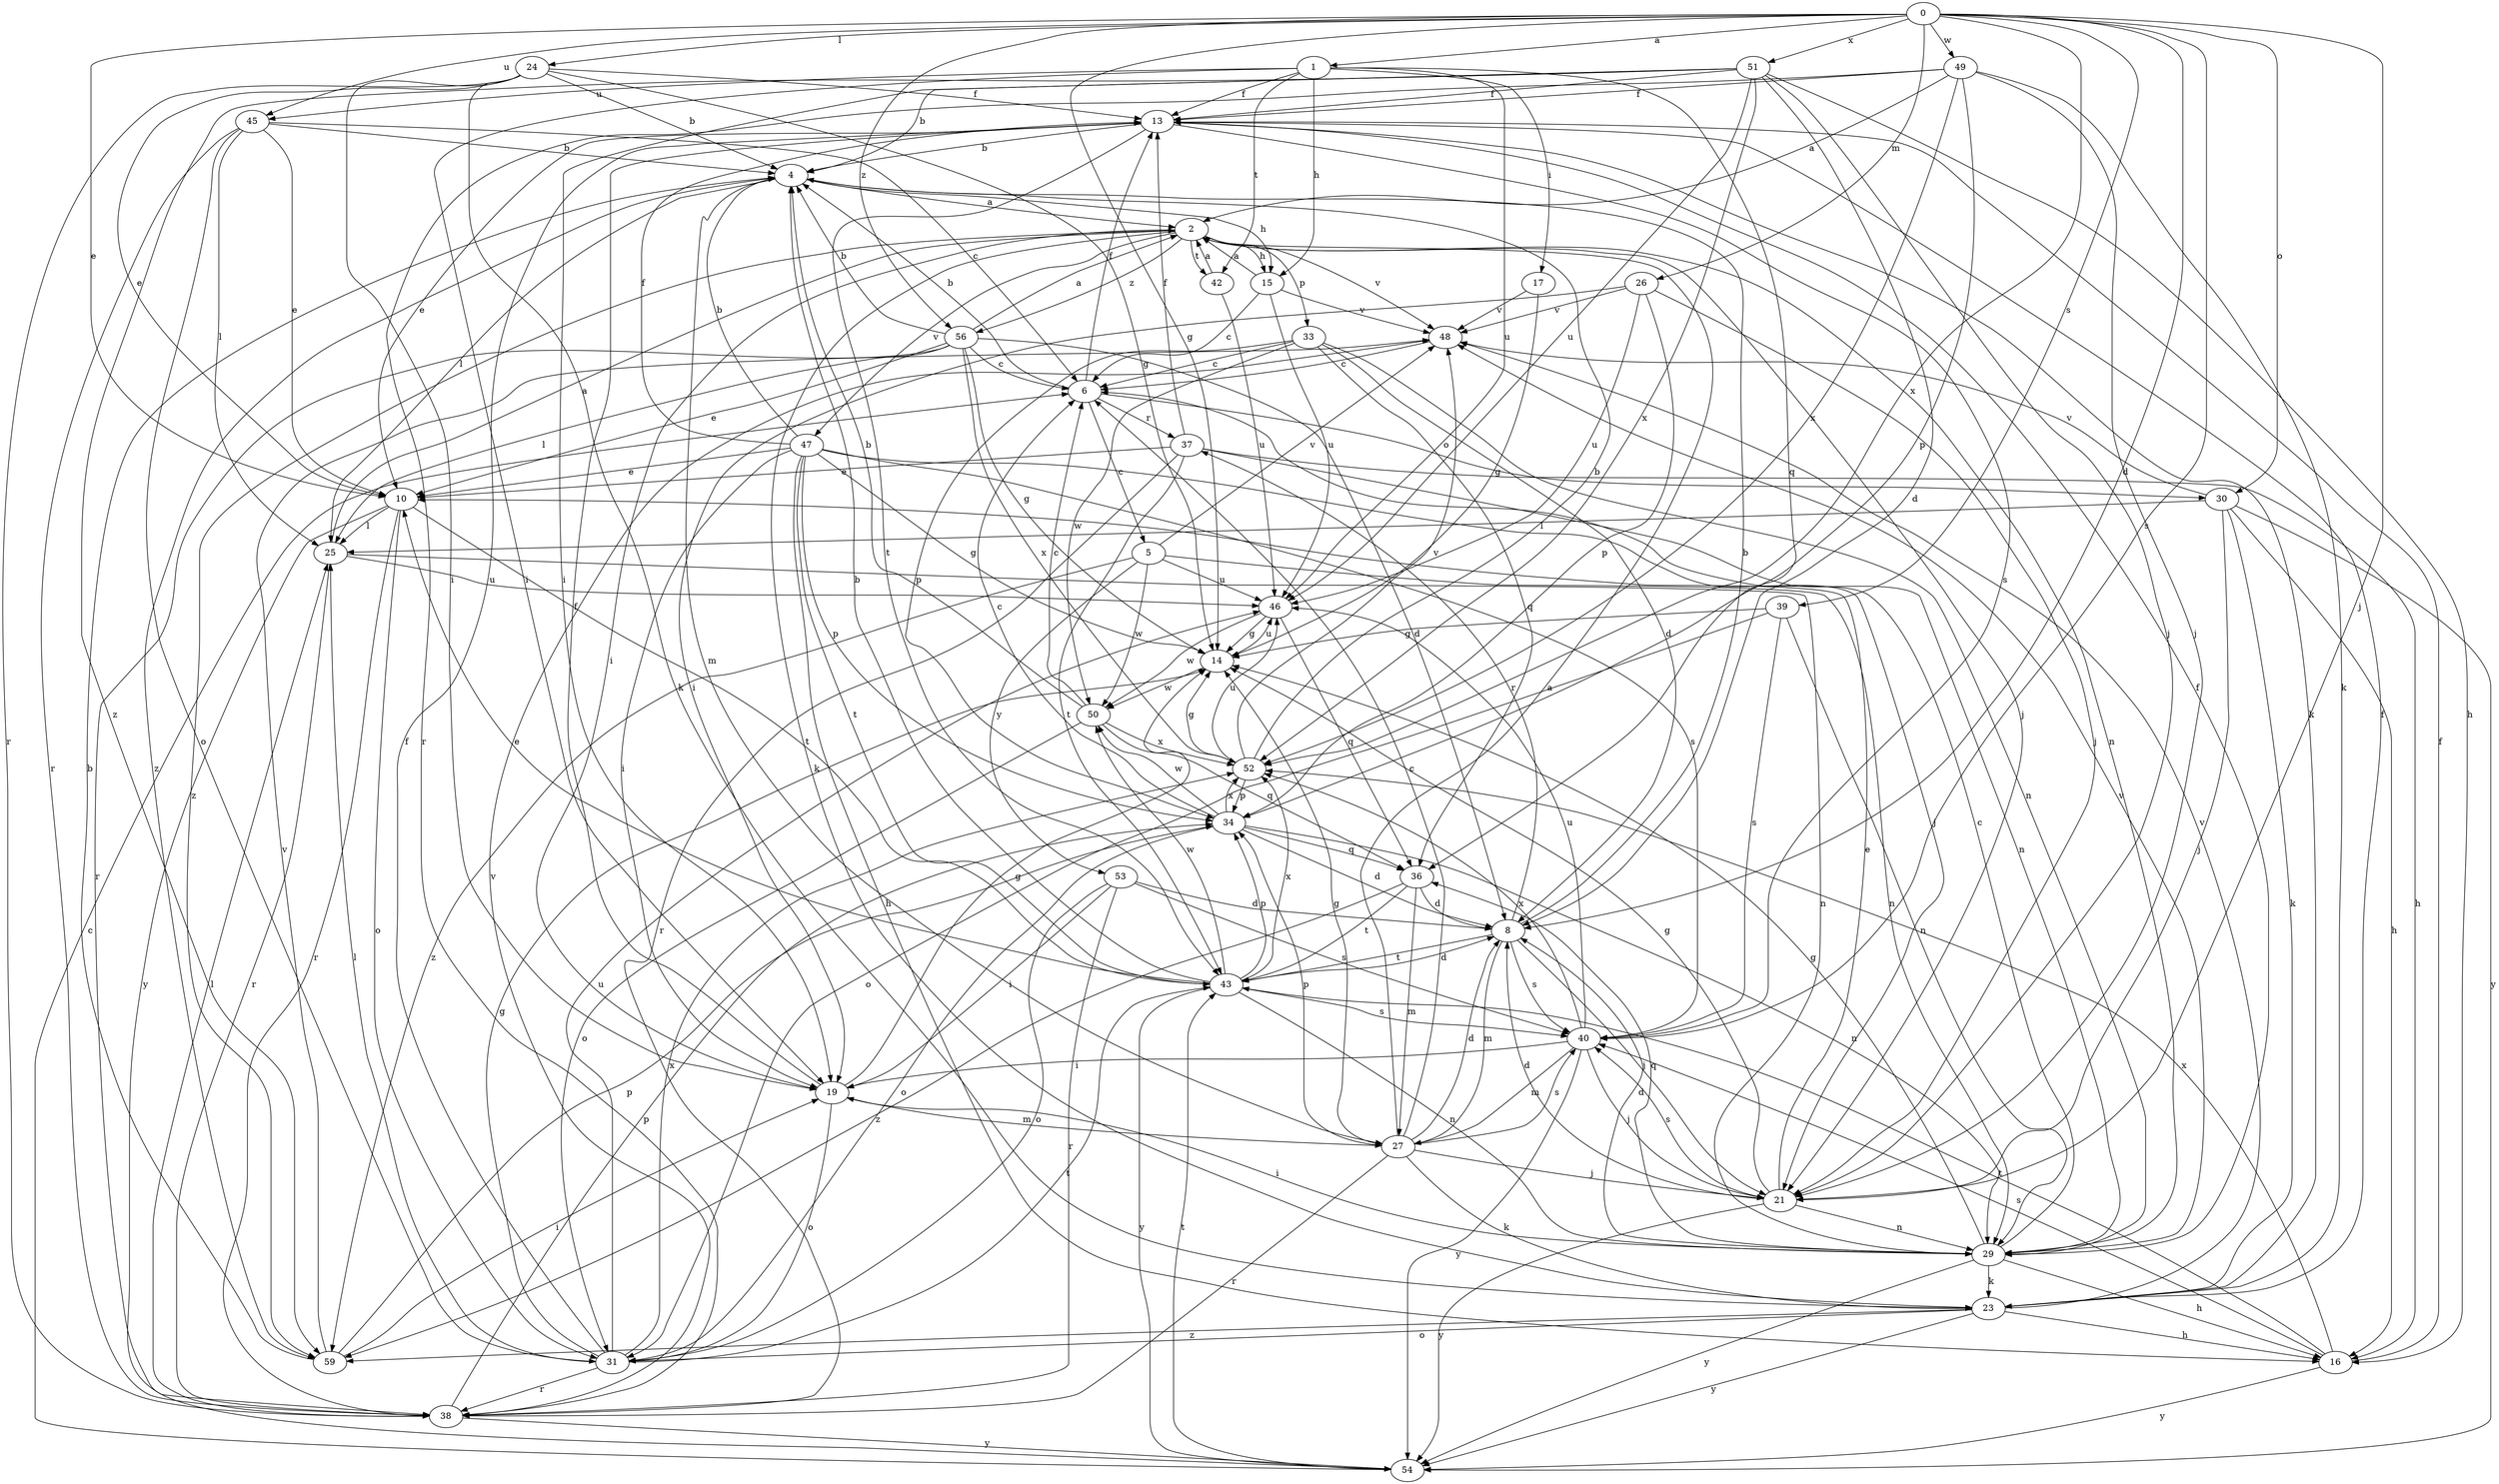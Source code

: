 strict digraph  {
0;
1;
2;
4;
5;
6;
8;
10;
13;
14;
15;
16;
17;
19;
21;
23;
24;
25;
26;
27;
29;
30;
31;
33;
34;
36;
37;
38;
39;
40;
42;
43;
45;
46;
47;
48;
49;
50;
51;
52;
53;
54;
56;
59;
0 -> 1  [label=a];
0 -> 8  [label=d];
0 -> 10  [label=e];
0 -> 14  [label=g];
0 -> 21  [label=j];
0 -> 24  [label=l];
0 -> 26  [label=m];
0 -> 30  [label=o];
0 -> 39  [label=s];
0 -> 40  [label=s];
0 -> 45  [label=u];
0 -> 49  [label=w];
0 -> 51  [label=x];
0 -> 52  [label=x];
0 -> 56  [label=z];
1 -> 13  [label=f];
1 -> 15  [label=h];
1 -> 17  [label=i];
1 -> 19  [label=i];
1 -> 36  [label=q];
1 -> 42  [label=t];
1 -> 45  [label=u];
1 -> 46  [label=u];
2 -> 15  [label=h];
2 -> 19  [label=i];
2 -> 21  [label=j];
2 -> 23  [label=k];
2 -> 29  [label=n];
2 -> 33  [label=p];
2 -> 42  [label=t];
2 -> 47  [label=v];
2 -> 48  [label=v];
2 -> 56  [label=z];
2 -> 59  [label=z];
4 -> 2  [label=a];
4 -> 15  [label=h];
4 -> 25  [label=l];
4 -> 27  [label=m];
4 -> 59  [label=z];
5 -> 29  [label=n];
5 -> 46  [label=u];
5 -> 48  [label=v];
5 -> 50  [label=w];
5 -> 53  [label=y];
5 -> 59  [label=z];
6 -> 4  [label=b];
6 -> 5  [label=c];
6 -> 13  [label=f];
6 -> 30  [label=o];
6 -> 37  [label=r];
8 -> 4  [label=b];
8 -> 21  [label=j];
8 -> 27  [label=m];
8 -> 37  [label=r];
8 -> 40  [label=s];
8 -> 43  [label=t];
10 -> 25  [label=l];
10 -> 31  [label=o];
10 -> 38  [label=r];
10 -> 43  [label=t];
10 -> 54  [label=y];
13 -> 4  [label=b];
13 -> 10  [label=e];
13 -> 23  [label=k];
13 -> 40  [label=s];
13 -> 43  [label=t];
14 -> 46  [label=u];
14 -> 50  [label=w];
15 -> 2  [label=a];
15 -> 6  [label=c];
15 -> 46  [label=u];
15 -> 48  [label=v];
16 -> 13  [label=f];
16 -> 40  [label=s];
16 -> 43  [label=t];
16 -> 52  [label=x];
16 -> 54  [label=y];
17 -> 14  [label=g];
17 -> 48  [label=v];
19 -> 13  [label=f];
19 -> 14  [label=g];
19 -> 27  [label=m];
19 -> 31  [label=o];
21 -> 8  [label=d];
21 -> 10  [label=e];
21 -> 14  [label=g];
21 -> 29  [label=n];
21 -> 40  [label=s];
21 -> 54  [label=y];
23 -> 13  [label=f];
23 -> 16  [label=h];
23 -> 31  [label=o];
23 -> 48  [label=v];
23 -> 54  [label=y];
23 -> 59  [label=z];
24 -> 4  [label=b];
24 -> 10  [label=e];
24 -> 13  [label=f];
24 -> 14  [label=g];
24 -> 19  [label=i];
24 -> 23  [label=k];
24 -> 38  [label=r];
25 -> 2  [label=a];
25 -> 29  [label=n];
25 -> 38  [label=r];
25 -> 46  [label=u];
26 -> 19  [label=i];
26 -> 21  [label=j];
26 -> 34  [label=p];
26 -> 46  [label=u];
26 -> 48  [label=v];
27 -> 2  [label=a];
27 -> 6  [label=c];
27 -> 8  [label=d];
27 -> 14  [label=g];
27 -> 21  [label=j];
27 -> 23  [label=k];
27 -> 34  [label=p];
27 -> 38  [label=r];
27 -> 40  [label=s];
29 -> 6  [label=c];
29 -> 8  [label=d];
29 -> 13  [label=f];
29 -> 14  [label=g];
29 -> 16  [label=h];
29 -> 19  [label=i];
29 -> 23  [label=k];
29 -> 36  [label=q];
29 -> 48  [label=v];
29 -> 54  [label=y];
30 -> 16  [label=h];
30 -> 21  [label=j];
30 -> 23  [label=k];
30 -> 25  [label=l];
30 -> 48  [label=v];
30 -> 54  [label=y];
31 -> 13  [label=f];
31 -> 14  [label=g];
31 -> 25  [label=l];
31 -> 38  [label=r];
31 -> 43  [label=t];
31 -> 46  [label=u];
31 -> 52  [label=x];
33 -> 6  [label=c];
33 -> 8  [label=d];
33 -> 29  [label=n];
33 -> 34  [label=p];
33 -> 36  [label=q];
33 -> 50  [label=w];
34 -> 6  [label=c];
34 -> 8  [label=d];
34 -> 29  [label=n];
34 -> 31  [label=o];
34 -> 36  [label=q];
34 -> 50  [label=w];
34 -> 52  [label=x];
36 -> 8  [label=d];
36 -> 27  [label=m];
36 -> 43  [label=t];
36 -> 59  [label=z];
37 -> 10  [label=e];
37 -> 13  [label=f];
37 -> 16  [label=h];
37 -> 29  [label=n];
37 -> 38  [label=r];
37 -> 43  [label=t];
38 -> 25  [label=l];
38 -> 34  [label=p];
38 -> 48  [label=v];
38 -> 54  [label=y];
39 -> 14  [label=g];
39 -> 29  [label=n];
39 -> 31  [label=o];
39 -> 40  [label=s];
40 -> 19  [label=i];
40 -> 21  [label=j];
40 -> 27  [label=m];
40 -> 46  [label=u];
40 -> 52  [label=x];
40 -> 54  [label=y];
42 -> 2  [label=a];
42 -> 46  [label=u];
43 -> 4  [label=b];
43 -> 8  [label=d];
43 -> 10  [label=e];
43 -> 29  [label=n];
43 -> 34  [label=p];
43 -> 40  [label=s];
43 -> 50  [label=w];
43 -> 52  [label=x];
43 -> 54  [label=y];
45 -> 4  [label=b];
45 -> 6  [label=c];
45 -> 10  [label=e];
45 -> 25  [label=l];
45 -> 31  [label=o];
45 -> 38  [label=r];
46 -> 14  [label=g];
46 -> 36  [label=q];
46 -> 50  [label=w];
47 -> 4  [label=b];
47 -> 10  [label=e];
47 -> 13  [label=f];
47 -> 14  [label=g];
47 -> 16  [label=h];
47 -> 19  [label=i];
47 -> 21  [label=j];
47 -> 34  [label=p];
47 -> 40  [label=s];
47 -> 43  [label=t];
48 -> 6  [label=c];
49 -> 2  [label=a];
49 -> 13  [label=f];
49 -> 21  [label=j];
49 -> 23  [label=k];
49 -> 34  [label=p];
49 -> 38  [label=r];
49 -> 52  [label=x];
50 -> 4  [label=b];
50 -> 6  [label=c];
50 -> 31  [label=o];
50 -> 36  [label=q];
50 -> 52  [label=x];
51 -> 4  [label=b];
51 -> 8  [label=d];
51 -> 13  [label=f];
51 -> 16  [label=h];
51 -> 19  [label=i];
51 -> 21  [label=j];
51 -> 46  [label=u];
51 -> 52  [label=x];
51 -> 59  [label=z];
52 -> 4  [label=b];
52 -> 14  [label=g];
52 -> 34  [label=p];
52 -> 46  [label=u];
52 -> 48  [label=v];
53 -> 8  [label=d];
53 -> 19  [label=i];
53 -> 31  [label=o];
53 -> 38  [label=r];
53 -> 40  [label=s];
54 -> 6  [label=c];
54 -> 43  [label=t];
56 -> 2  [label=a];
56 -> 4  [label=b];
56 -> 6  [label=c];
56 -> 8  [label=d];
56 -> 10  [label=e];
56 -> 14  [label=g];
56 -> 25  [label=l];
56 -> 38  [label=r];
56 -> 52  [label=x];
59 -> 4  [label=b];
59 -> 19  [label=i];
59 -> 34  [label=p];
59 -> 48  [label=v];
}
